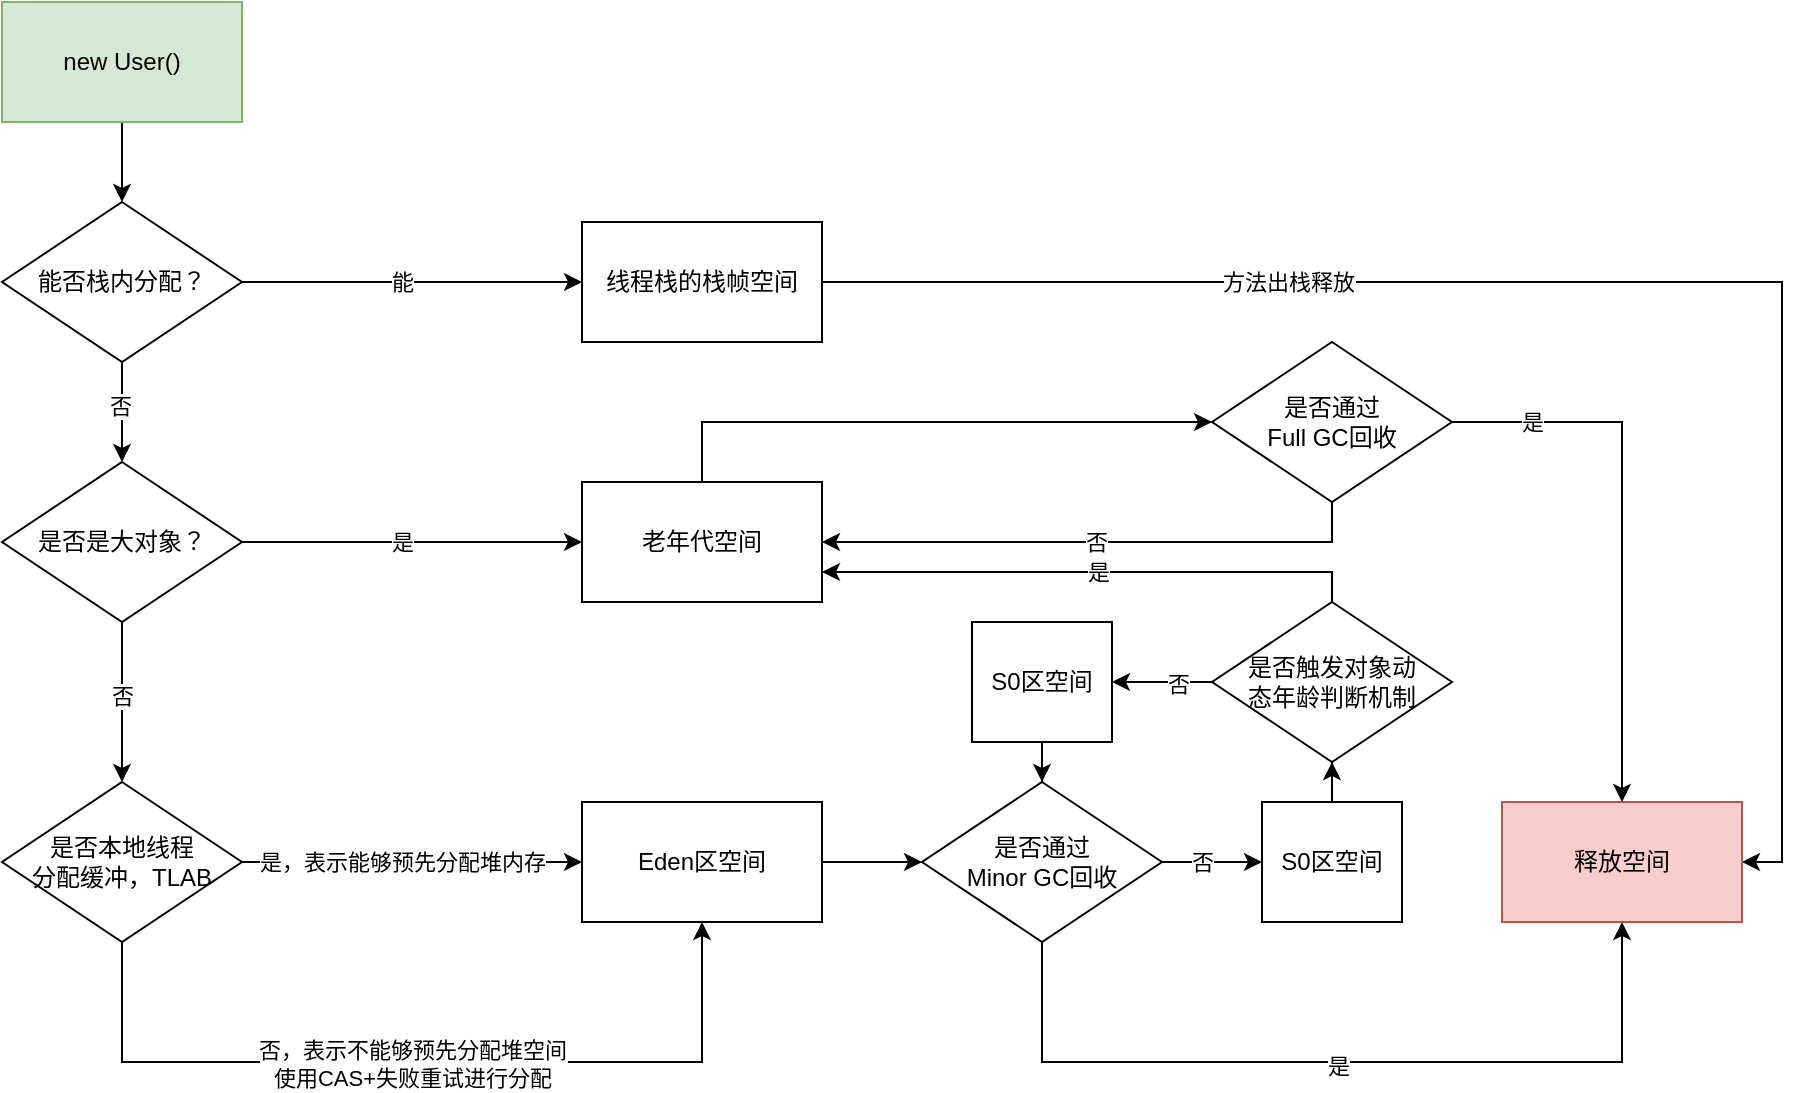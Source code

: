 <mxfile version="24.7.17">
  <diagram name="第 1 页" id="A5St3tr7aBGmyLHcva23">
    <mxGraphModel dx="1109" dy="707" grid="1" gridSize="10" guides="1" tooltips="1" connect="1" arrows="1" fold="1" page="1" pageScale="1" pageWidth="827" pageHeight="1169" math="0" shadow="0">
      <root>
        <mxCell id="0" />
        <mxCell id="1" parent="0" />
        <mxCell id="aGDRugcGBpxrPTAeCLiX-3" value="" style="edgeStyle=orthogonalEdgeStyle;rounded=0;orthogonalLoop=1;jettySize=auto;html=1;" edge="1" parent="1" source="aGDRugcGBpxrPTAeCLiX-1" target="aGDRugcGBpxrPTAeCLiX-2">
          <mxGeometry relative="1" as="geometry" />
        </mxCell>
        <mxCell id="aGDRugcGBpxrPTAeCLiX-1" value="new User()" style="rounded=0;whiteSpace=wrap;html=1;fillColor=#d5e8d4;strokeColor=#82b366;" vertex="1" parent="1">
          <mxGeometry x="140" y="10" width="120" height="60" as="geometry" />
        </mxCell>
        <mxCell id="aGDRugcGBpxrPTAeCLiX-5" value="" style="edgeStyle=orthogonalEdgeStyle;rounded=0;orthogonalLoop=1;jettySize=auto;html=1;" edge="1" parent="1" source="aGDRugcGBpxrPTAeCLiX-2" target="aGDRugcGBpxrPTAeCLiX-4">
          <mxGeometry relative="1" as="geometry" />
        </mxCell>
        <mxCell id="aGDRugcGBpxrPTAeCLiX-9" value="能" style="edgeLabel;html=1;align=center;verticalAlign=middle;resizable=0;points=[];" vertex="1" connectable="0" parent="aGDRugcGBpxrPTAeCLiX-5">
          <mxGeometry x="-0.139" y="-1" relative="1" as="geometry">
            <mxPoint x="7" y="-1" as="offset" />
          </mxGeometry>
        </mxCell>
        <mxCell id="aGDRugcGBpxrPTAeCLiX-8" value="" style="edgeStyle=orthogonalEdgeStyle;rounded=0;orthogonalLoop=1;jettySize=auto;html=1;" edge="1" parent="1" source="aGDRugcGBpxrPTAeCLiX-2" target="aGDRugcGBpxrPTAeCLiX-7">
          <mxGeometry relative="1" as="geometry" />
        </mxCell>
        <mxCell id="aGDRugcGBpxrPTAeCLiX-10" value="否" style="edgeLabel;html=1;align=center;verticalAlign=middle;resizable=0;points=[];" vertex="1" connectable="0" parent="aGDRugcGBpxrPTAeCLiX-8">
          <mxGeometry x="-0.13" y="-1" relative="1" as="geometry">
            <mxPoint as="offset" />
          </mxGeometry>
        </mxCell>
        <mxCell id="aGDRugcGBpxrPTAeCLiX-2" value="能否栈内分配？" style="rhombus;whiteSpace=wrap;html=1;" vertex="1" parent="1">
          <mxGeometry x="140" y="110" width="120" height="80" as="geometry" />
        </mxCell>
        <mxCell id="aGDRugcGBpxrPTAeCLiX-50" style="edgeStyle=orthogonalEdgeStyle;rounded=0;orthogonalLoop=1;jettySize=auto;html=1;entryX=1;entryY=0.5;entryDx=0;entryDy=0;" edge="1" parent="1" source="aGDRugcGBpxrPTAeCLiX-4" target="aGDRugcGBpxrPTAeCLiX-6">
          <mxGeometry relative="1" as="geometry" />
        </mxCell>
        <mxCell id="aGDRugcGBpxrPTAeCLiX-51" value="方法出栈释放" style="edgeLabel;html=1;align=center;verticalAlign=middle;resizable=0;points=[];" vertex="1" connectable="0" parent="aGDRugcGBpxrPTAeCLiX-50">
          <mxGeometry x="-0.412" y="1" relative="1" as="geometry">
            <mxPoint y="1" as="offset" />
          </mxGeometry>
        </mxCell>
        <mxCell id="aGDRugcGBpxrPTAeCLiX-4" value="线程栈的栈帧空间" style="rounded=0;whiteSpace=wrap;html=1;" vertex="1" parent="1">
          <mxGeometry x="430" y="120" width="120" height="60" as="geometry" />
        </mxCell>
        <mxCell id="aGDRugcGBpxrPTAeCLiX-6" value="释放空间" style="rounded=0;whiteSpace=wrap;html=1;fillColor=#f8cecc;strokeColor=#b85450;" vertex="1" parent="1">
          <mxGeometry x="890" y="410" width="120" height="60" as="geometry" />
        </mxCell>
        <mxCell id="aGDRugcGBpxrPTAeCLiX-12" value="" style="edgeStyle=orthogonalEdgeStyle;rounded=0;orthogonalLoop=1;jettySize=auto;html=1;" edge="1" parent="1" source="aGDRugcGBpxrPTAeCLiX-7" target="aGDRugcGBpxrPTAeCLiX-11">
          <mxGeometry relative="1" as="geometry" />
        </mxCell>
        <mxCell id="aGDRugcGBpxrPTAeCLiX-13" value="是" style="edgeLabel;html=1;align=center;verticalAlign=middle;resizable=0;points=[];" vertex="1" connectable="0" parent="aGDRugcGBpxrPTAeCLiX-12">
          <mxGeometry x="-0.04" relative="1" as="geometry">
            <mxPoint x="-2" as="offset" />
          </mxGeometry>
        </mxCell>
        <mxCell id="aGDRugcGBpxrPTAeCLiX-15" value="" style="edgeStyle=orthogonalEdgeStyle;rounded=0;orthogonalLoop=1;jettySize=auto;html=1;" edge="1" parent="1" source="aGDRugcGBpxrPTAeCLiX-7" target="aGDRugcGBpxrPTAeCLiX-14">
          <mxGeometry relative="1" as="geometry" />
        </mxCell>
        <mxCell id="aGDRugcGBpxrPTAeCLiX-16" value="否" style="edgeLabel;html=1;align=center;verticalAlign=middle;resizable=0;points=[];" vertex="1" connectable="0" parent="aGDRugcGBpxrPTAeCLiX-15">
          <mxGeometry x="-0.08" relative="1" as="geometry">
            <mxPoint as="offset" />
          </mxGeometry>
        </mxCell>
        <mxCell id="aGDRugcGBpxrPTAeCLiX-7" value="是否是大对象？" style="rhombus;whiteSpace=wrap;html=1;" vertex="1" parent="1">
          <mxGeometry x="140" y="240" width="120" height="80" as="geometry" />
        </mxCell>
        <mxCell id="aGDRugcGBpxrPTAeCLiX-45" style="edgeStyle=orthogonalEdgeStyle;rounded=0;orthogonalLoop=1;jettySize=auto;html=1;entryX=0;entryY=0.5;entryDx=0;entryDy=0;exitX=0.5;exitY=0;exitDx=0;exitDy=0;" edge="1" parent="1" source="aGDRugcGBpxrPTAeCLiX-11" target="aGDRugcGBpxrPTAeCLiX-44">
          <mxGeometry relative="1" as="geometry" />
        </mxCell>
        <mxCell id="aGDRugcGBpxrPTAeCLiX-11" value="老年代空间" style="rounded=0;whiteSpace=wrap;html=1;" vertex="1" parent="1">
          <mxGeometry x="430" y="250" width="120" height="60" as="geometry" />
        </mxCell>
        <mxCell id="aGDRugcGBpxrPTAeCLiX-18" style="edgeStyle=orthogonalEdgeStyle;rounded=0;orthogonalLoop=1;jettySize=auto;html=1;exitX=1;exitY=0.5;exitDx=0;exitDy=0;entryX=0;entryY=0.5;entryDx=0;entryDy=0;" edge="1" parent="1" source="aGDRugcGBpxrPTAeCLiX-14" target="aGDRugcGBpxrPTAeCLiX-17">
          <mxGeometry relative="1" as="geometry" />
        </mxCell>
        <mxCell id="aGDRugcGBpxrPTAeCLiX-19" value="是，表示能够预先分配堆内存" style="edgeLabel;html=1;align=center;verticalAlign=middle;resizable=0;points=[];" vertex="1" connectable="0" parent="aGDRugcGBpxrPTAeCLiX-18">
          <mxGeometry x="-0.059" relative="1" as="geometry">
            <mxPoint as="offset" />
          </mxGeometry>
        </mxCell>
        <mxCell id="aGDRugcGBpxrPTAeCLiX-20" style="edgeStyle=orthogonalEdgeStyle;rounded=0;orthogonalLoop=1;jettySize=auto;html=1;exitX=0.5;exitY=1;exitDx=0;exitDy=0;entryX=0.5;entryY=1;entryDx=0;entryDy=0;" edge="1" parent="1" source="aGDRugcGBpxrPTAeCLiX-14" target="aGDRugcGBpxrPTAeCLiX-17">
          <mxGeometry relative="1" as="geometry">
            <Array as="points">
              <mxPoint x="200" y="540" />
              <mxPoint x="490" y="540" />
            </Array>
          </mxGeometry>
        </mxCell>
        <mxCell id="aGDRugcGBpxrPTAeCLiX-21" value="否，表示不能够预先分配堆空间&lt;div&gt;使用CAS+失败重试进行分配&lt;/div&gt;" style="edgeLabel;html=1;align=center;verticalAlign=middle;resizable=0;points=[];" vertex="1" connectable="0" parent="aGDRugcGBpxrPTAeCLiX-20">
          <mxGeometry x="-0.024" y="-1" relative="1" as="geometry">
            <mxPoint as="offset" />
          </mxGeometry>
        </mxCell>
        <mxCell id="aGDRugcGBpxrPTAeCLiX-14" value="是否本地线程&lt;div&gt;分配缓冲，TLAB&lt;/div&gt;" style="rhombus;whiteSpace=wrap;html=1;" vertex="1" parent="1">
          <mxGeometry x="140" y="400" width="120" height="80" as="geometry" />
        </mxCell>
        <mxCell id="aGDRugcGBpxrPTAeCLiX-25" value="" style="edgeStyle=orthogonalEdgeStyle;rounded=0;orthogonalLoop=1;jettySize=auto;html=1;" edge="1" parent="1" source="aGDRugcGBpxrPTAeCLiX-17" target="aGDRugcGBpxrPTAeCLiX-24">
          <mxGeometry relative="1" as="geometry" />
        </mxCell>
        <mxCell id="aGDRugcGBpxrPTAeCLiX-17" value="Eden区空间" style="rounded=0;whiteSpace=wrap;html=1;" vertex="1" parent="1">
          <mxGeometry x="430" y="410" width="120" height="60" as="geometry" />
        </mxCell>
        <mxCell id="aGDRugcGBpxrPTAeCLiX-26" style="edgeStyle=orthogonalEdgeStyle;rounded=0;orthogonalLoop=1;jettySize=auto;html=1;exitX=0.5;exitY=1;exitDx=0;exitDy=0;entryX=0.5;entryY=1;entryDx=0;entryDy=0;" edge="1" parent="1" source="aGDRugcGBpxrPTAeCLiX-24" target="aGDRugcGBpxrPTAeCLiX-6">
          <mxGeometry relative="1" as="geometry">
            <Array as="points">
              <mxPoint x="660" y="540" />
              <mxPoint x="950" y="540" />
            </Array>
          </mxGeometry>
        </mxCell>
        <mxCell id="aGDRugcGBpxrPTAeCLiX-27" value="是" style="edgeLabel;html=1;align=center;verticalAlign=middle;resizable=0;points=[];" vertex="1" connectable="0" parent="aGDRugcGBpxrPTAeCLiX-26">
          <mxGeometry x="-0.012" y="-2" relative="1" as="geometry">
            <mxPoint as="offset" />
          </mxGeometry>
        </mxCell>
        <mxCell id="aGDRugcGBpxrPTAeCLiX-29" value="" style="edgeStyle=orthogonalEdgeStyle;rounded=0;orthogonalLoop=1;jettySize=auto;html=1;" edge="1" parent="1" source="aGDRugcGBpxrPTAeCLiX-24" target="aGDRugcGBpxrPTAeCLiX-28">
          <mxGeometry relative="1" as="geometry" />
        </mxCell>
        <mxCell id="aGDRugcGBpxrPTAeCLiX-30" value="否" style="edgeLabel;html=1;align=center;verticalAlign=middle;resizable=0;points=[];" vertex="1" connectable="0" parent="aGDRugcGBpxrPTAeCLiX-29">
          <mxGeometry x="-0.04" y="-2" relative="1" as="geometry">
            <mxPoint x="-4" y="-2" as="offset" />
          </mxGeometry>
        </mxCell>
        <mxCell id="aGDRugcGBpxrPTAeCLiX-24" value="是否通过&lt;div&gt;Minor GC回收&lt;/div&gt;" style="rhombus;whiteSpace=wrap;html=1;" vertex="1" parent="1">
          <mxGeometry x="600" y="400" width="120" height="80" as="geometry" />
        </mxCell>
        <mxCell id="aGDRugcGBpxrPTAeCLiX-33" value="" style="edgeStyle=orthogonalEdgeStyle;rounded=0;orthogonalLoop=1;jettySize=auto;html=1;" edge="1" parent="1" source="aGDRugcGBpxrPTAeCLiX-28" target="aGDRugcGBpxrPTAeCLiX-32">
          <mxGeometry relative="1" as="geometry" />
        </mxCell>
        <mxCell id="aGDRugcGBpxrPTAeCLiX-28" value="S0区空间" style="rounded=0;whiteSpace=wrap;html=1;" vertex="1" parent="1">
          <mxGeometry x="770" y="410" width="70" height="60" as="geometry" />
        </mxCell>
        <mxCell id="aGDRugcGBpxrPTAeCLiX-34" style="edgeStyle=orthogonalEdgeStyle;rounded=0;orthogonalLoop=1;jettySize=auto;html=1;exitX=0.5;exitY=0;exitDx=0;exitDy=0;entryX=1;entryY=0.75;entryDx=0;entryDy=0;" edge="1" parent="1" source="aGDRugcGBpxrPTAeCLiX-32" target="aGDRugcGBpxrPTAeCLiX-11">
          <mxGeometry relative="1" as="geometry">
            <Array as="points">
              <mxPoint x="805" y="295" />
            </Array>
          </mxGeometry>
        </mxCell>
        <mxCell id="aGDRugcGBpxrPTAeCLiX-35" value="是" style="edgeLabel;html=1;align=center;verticalAlign=middle;resizable=0;points=[];" vertex="1" connectable="0" parent="aGDRugcGBpxrPTAeCLiX-34">
          <mxGeometry x="-0.077" relative="1" as="geometry">
            <mxPoint x="-8" as="offset" />
          </mxGeometry>
        </mxCell>
        <mxCell id="aGDRugcGBpxrPTAeCLiX-41" value="" style="edgeStyle=orthogonalEdgeStyle;rounded=0;orthogonalLoop=1;jettySize=auto;html=1;" edge="1" parent="1" source="aGDRugcGBpxrPTAeCLiX-32" target="aGDRugcGBpxrPTAeCLiX-40">
          <mxGeometry relative="1" as="geometry" />
        </mxCell>
        <mxCell id="aGDRugcGBpxrPTAeCLiX-42" value="否" style="edgeLabel;html=1;align=center;verticalAlign=middle;resizable=0;points=[];" vertex="1" connectable="0" parent="aGDRugcGBpxrPTAeCLiX-41">
          <mxGeometry x="-0.327" y="1" relative="1" as="geometry">
            <mxPoint as="offset" />
          </mxGeometry>
        </mxCell>
        <mxCell id="aGDRugcGBpxrPTAeCLiX-32" value="是否触发对象&lt;span style=&quot;background-color: initial;&quot;&gt;动&lt;/span&gt;&lt;div&gt;&lt;span style=&quot;background-color: initial;&quot;&gt;态年龄判断机制&lt;/span&gt;&lt;/div&gt;" style="rhombus;whiteSpace=wrap;html=1;" vertex="1" parent="1">
          <mxGeometry x="745" y="310" width="120" height="80" as="geometry" />
        </mxCell>
        <mxCell id="aGDRugcGBpxrPTAeCLiX-43" value="" style="edgeStyle=orthogonalEdgeStyle;rounded=0;orthogonalLoop=1;jettySize=auto;html=1;" edge="1" parent="1" source="aGDRugcGBpxrPTAeCLiX-40" target="aGDRugcGBpxrPTAeCLiX-24">
          <mxGeometry relative="1" as="geometry" />
        </mxCell>
        <mxCell id="aGDRugcGBpxrPTAeCLiX-40" value="S0区空间" style="rounded=0;whiteSpace=wrap;html=1;" vertex="1" parent="1">
          <mxGeometry x="625" y="320" width="70" height="60" as="geometry" />
        </mxCell>
        <mxCell id="aGDRugcGBpxrPTAeCLiX-46" style="edgeStyle=orthogonalEdgeStyle;rounded=0;orthogonalLoop=1;jettySize=auto;html=1;exitX=0.5;exitY=1;exitDx=0;exitDy=0;entryX=1;entryY=0.5;entryDx=0;entryDy=0;" edge="1" parent="1" source="aGDRugcGBpxrPTAeCLiX-44" target="aGDRugcGBpxrPTAeCLiX-11">
          <mxGeometry relative="1" as="geometry" />
        </mxCell>
        <mxCell id="aGDRugcGBpxrPTAeCLiX-47" value="否" style="edgeLabel;html=1;align=center;verticalAlign=middle;resizable=0;points=[];" vertex="1" connectable="0" parent="aGDRugcGBpxrPTAeCLiX-46">
          <mxGeometry x="-0.012" y="-1" relative="1" as="geometry">
            <mxPoint x="-2" y="1" as="offset" />
          </mxGeometry>
        </mxCell>
        <mxCell id="aGDRugcGBpxrPTAeCLiX-48" style="edgeStyle=orthogonalEdgeStyle;rounded=0;orthogonalLoop=1;jettySize=auto;html=1;exitX=1;exitY=0.5;exitDx=0;exitDy=0;entryX=0.5;entryY=0;entryDx=0;entryDy=0;" edge="1" parent="1" source="aGDRugcGBpxrPTAeCLiX-44" target="aGDRugcGBpxrPTAeCLiX-6">
          <mxGeometry relative="1" as="geometry" />
        </mxCell>
        <mxCell id="aGDRugcGBpxrPTAeCLiX-49" value="是" style="edgeLabel;html=1;align=center;verticalAlign=middle;resizable=0;points=[];" vertex="1" connectable="0" parent="aGDRugcGBpxrPTAeCLiX-48">
          <mxGeometry x="-0.709" relative="1" as="geometry">
            <mxPoint as="offset" />
          </mxGeometry>
        </mxCell>
        <mxCell id="aGDRugcGBpxrPTAeCLiX-44" value="是否通过&lt;div&gt;Full GC回收&lt;/div&gt;" style="rhombus;whiteSpace=wrap;html=1;" vertex="1" parent="1">
          <mxGeometry x="745" y="180" width="120" height="80" as="geometry" />
        </mxCell>
      </root>
    </mxGraphModel>
  </diagram>
</mxfile>

